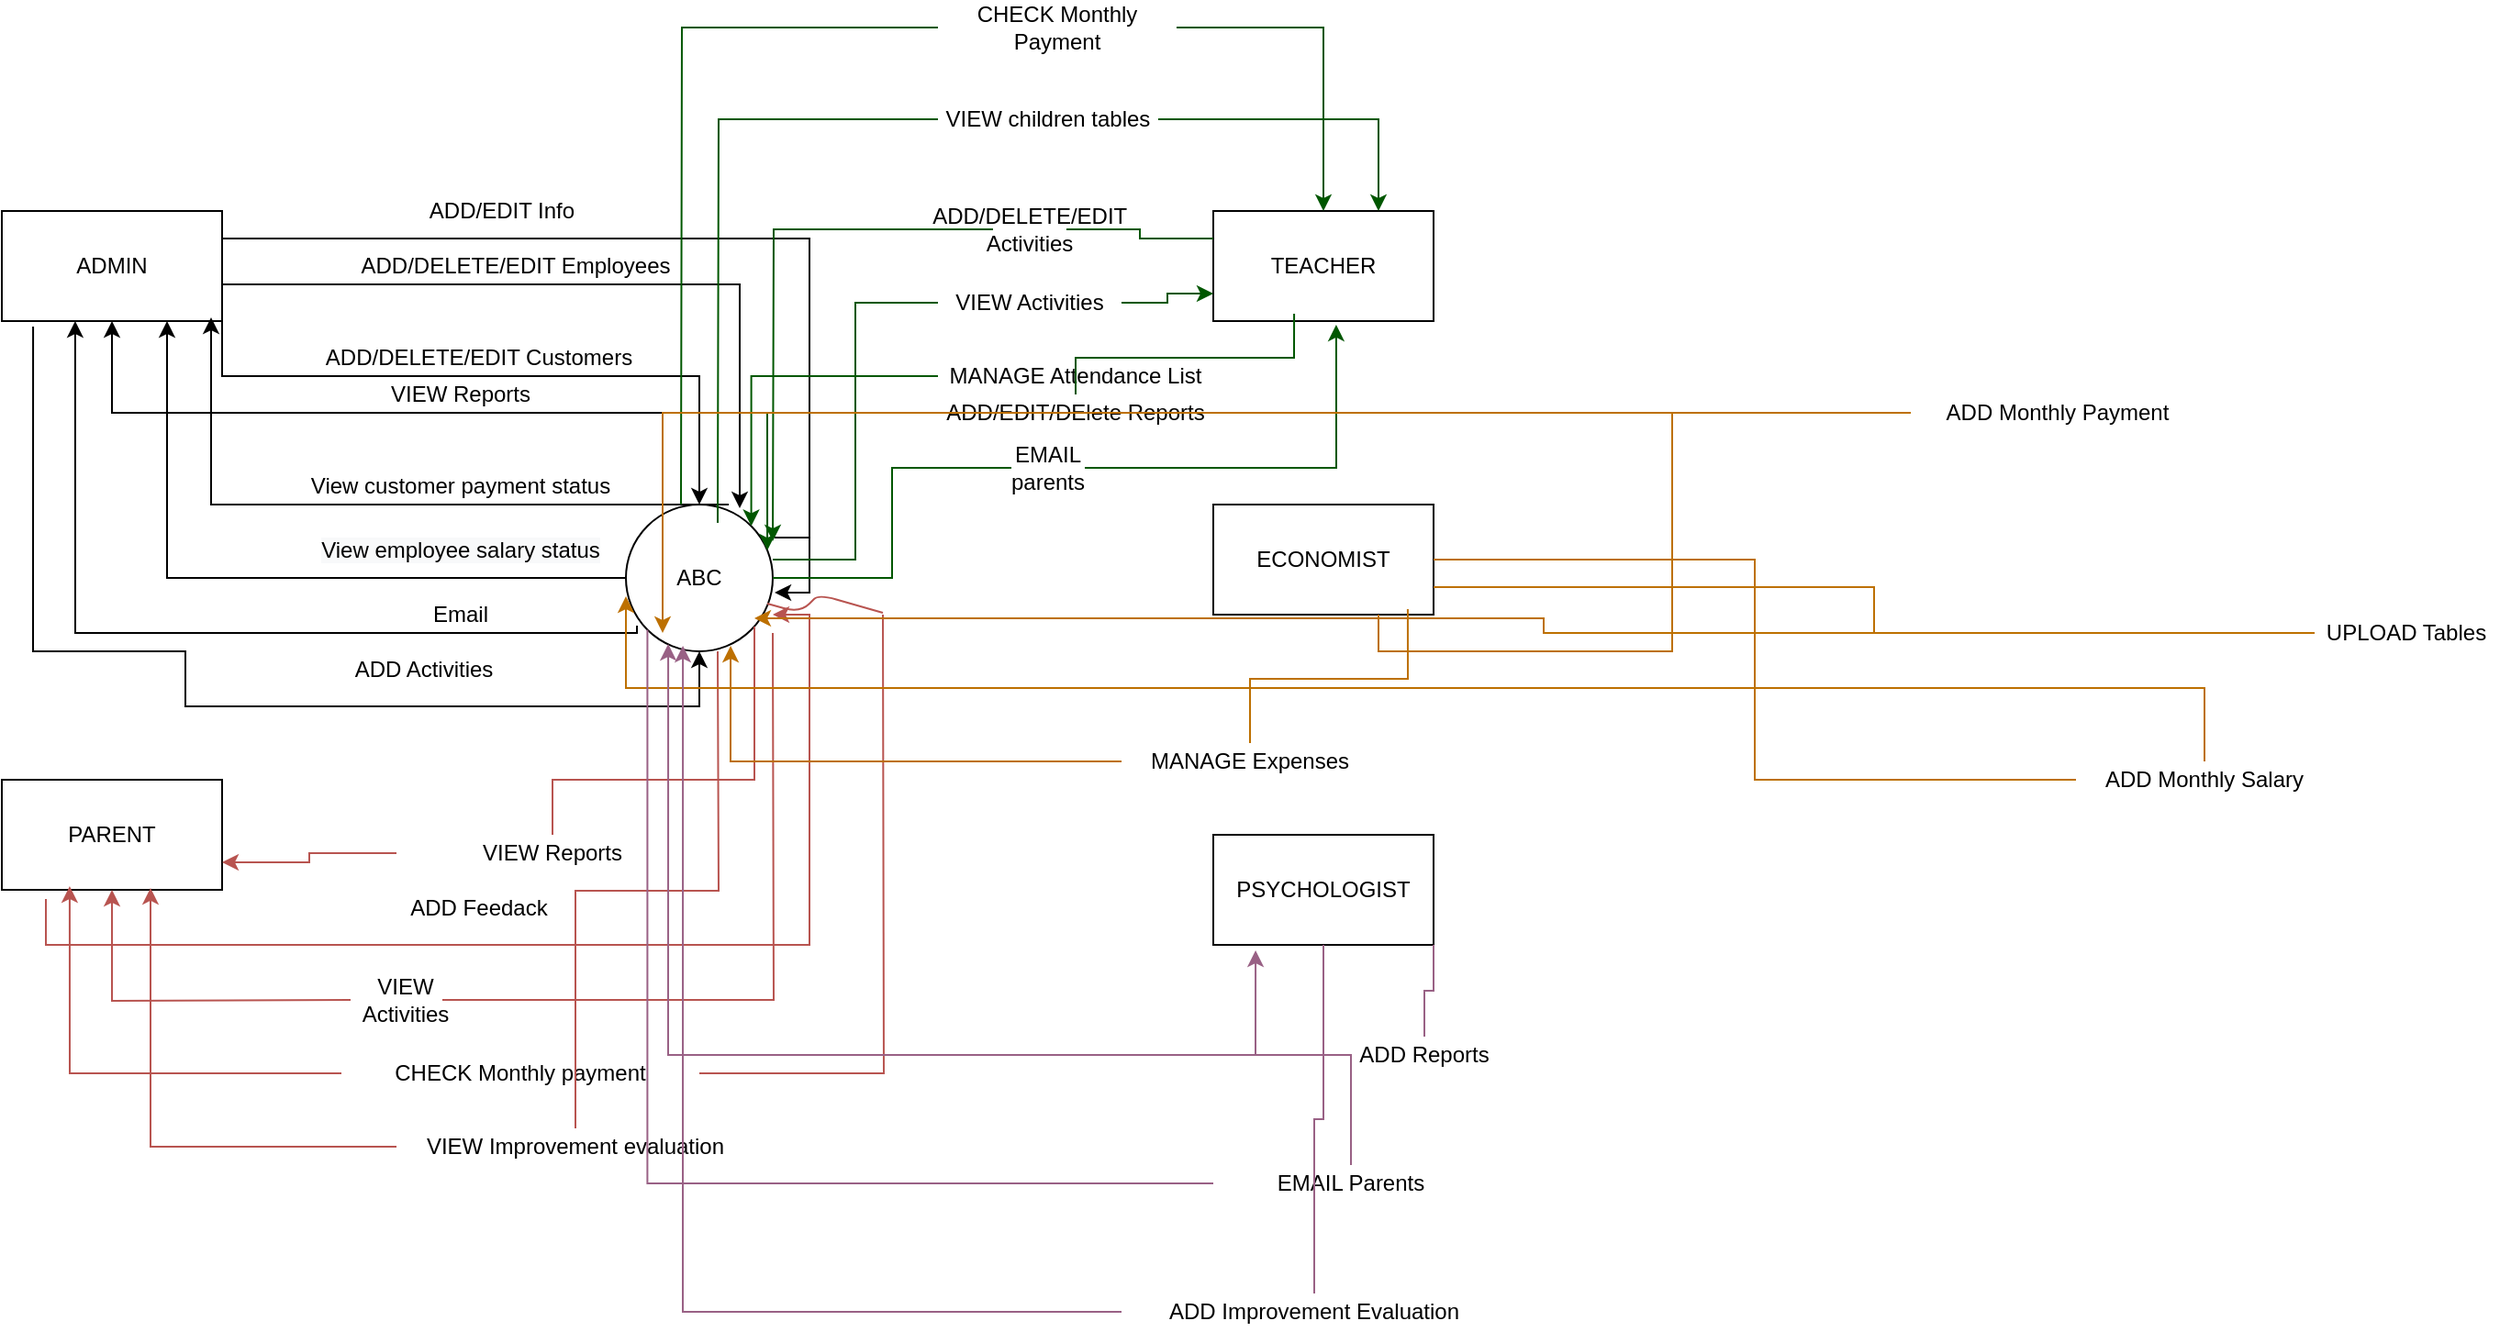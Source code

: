 <mxfile version="13.1.3" type="github"><diagram id="ZMJqPjPRdNSf-XLL9ZrZ" name="Page-1"><mxGraphModel dx="868" dy="1550" grid="1" gridSize="10" guides="1" tooltips="1" connect="1" arrows="1" fold="1" page="1" pageScale="1" pageWidth="850" pageHeight="1100" math="0" shadow="0"><root><mxCell id="0"/><mxCell id="1" parent="0"/><mxCell id="v6guLUIrsLhW8yPqIPT8-1" value="ABC" style="ellipse;whiteSpace=wrap;html=1;aspect=fixed;" vertex="1" parent="1"><mxGeometry x="380" y="190" width="80" height="80" as="geometry"/></mxCell><mxCell id="v6guLUIrsLhW8yPqIPT8-2" value="ADMIN" style="rounded=0;whiteSpace=wrap;html=1;" vertex="1" parent="1"><mxGeometry x="40" y="30" width="120" height="60" as="geometry"/></mxCell><mxCell id="v6guLUIrsLhW8yPqIPT8-3" value="PARENT" style="rounded=0;whiteSpace=wrap;html=1;" vertex="1" parent="1"><mxGeometry x="40" y="340" width="120" height="60" as="geometry"/></mxCell><mxCell id="v6guLUIrsLhW8yPqIPT8-4" value="TEACHER" style="rounded=0;whiteSpace=wrap;html=1;" vertex="1" parent="1"><mxGeometry x="700" y="30" width="120" height="60" as="geometry"/></mxCell><mxCell id="v6guLUIrsLhW8yPqIPT8-5" value="ECONOMIST" style="rounded=0;whiteSpace=wrap;html=1;" vertex="1" parent="1"><mxGeometry x="700" y="190" width="120" height="60" as="geometry"/></mxCell><mxCell id="v6guLUIrsLhW8yPqIPT8-6" value="PSYCHOLOGIST" style="rounded=0;whiteSpace=wrap;html=1;" vertex="1" parent="1"><mxGeometry x="700" y="370" width="120" height="60" as="geometry"/></mxCell><mxCell id="v6guLUIrsLhW8yPqIPT8-11" value="" style="edgeStyle=orthogonalEdgeStyle;rounded=0;orthogonalLoop=1;jettySize=auto;html=1;entryX=0.75;entryY=1;entryDx=0;entryDy=0;" edge="1" parent="1" source="v6guLUIrsLhW8yPqIPT8-1" target="v6guLUIrsLhW8yPqIPT8-2"><mxGeometry relative="1" as="geometry"><mxPoint x="210" y="120" as="sourcePoint"/><mxPoint x="200" y="69" as="targetPoint"/></mxGeometry></mxCell><mxCell id="v6guLUIrsLhW8yPqIPT8-8" value="View customer payment status" style="text;html=1;strokeColor=none;fillColor=none;align=center;verticalAlign=middle;whiteSpace=wrap;rounded=0;rotation=0;" vertex="1" parent="1"><mxGeometry x="195" y="170" width="190" height="20" as="geometry"/></mxCell><mxCell id="v6guLUIrsLhW8yPqIPT8-14" value="" style="edgeStyle=orthogonalEdgeStyle;rounded=0;orthogonalLoop=1;jettySize=auto;html=1;" edge="1" parent="1"><mxGeometry relative="1" as="geometry"><mxPoint x="436" y="190" as="sourcePoint"/><mxPoint x="154" y="88" as="targetPoint"/><Array as="points"><mxPoint x="154" y="190"/></Array></mxGeometry></mxCell><mxCell id="v6guLUIrsLhW8yPqIPT8-12" value="&lt;br&gt;&lt;br&gt;&lt;span style=&quot;color: rgb(0 , 0 , 0) ; font-family: &amp;#34;helvetica&amp;#34; ; font-size: 12px ; font-style: normal ; font-weight: 400 ; letter-spacing: normal ; text-align: center ; text-indent: 0px ; text-transform: none ; word-spacing: 0px ; background-color: rgb(248 , 249 , 250) ; float: none ; display: inline&quot;&gt;View employee salary status&lt;/span&gt;&lt;br&gt;" style="text;html=1;strokeColor=none;fillColor=none;align=center;verticalAlign=middle;whiteSpace=wrap;rounded=0;" vertex="1" parent="1"><mxGeometry x="190" y="190" width="200" height="20" as="geometry"/></mxCell><mxCell id="v6guLUIrsLhW8yPqIPT8-17" style="edgeStyle=orthogonalEdgeStyle;rounded=0;orthogonalLoop=1;jettySize=auto;html=1;entryX=0.775;entryY=0.025;entryDx=0;entryDy=0;entryPerimeter=0;exitX=1;exitY=0.75;exitDx=0;exitDy=0;" edge="1" parent="1" source="v6guLUIrsLhW8yPqIPT8-2" target="v6guLUIrsLhW8yPqIPT8-1"><mxGeometry relative="1" as="geometry"><Array as="points"><mxPoint x="160" y="70"/><mxPoint x="442" y="70"/></Array></mxGeometry></mxCell><mxCell id="v6guLUIrsLhW8yPqIPT8-15" value="ADD/DELETE/EDIT Employees" style="text;html=1;strokeColor=none;fillColor=none;align=center;verticalAlign=middle;whiteSpace=wrap;rounded=0;" vertex="1" parent="1"><mxGeometry x="230" y="50" width="180" height="20" as="geometry"/></mxCell><mxCell id="v6guLUIrsLhW8yPqIPT8-23" value="" style="edgeStyle=orthogonalEdgeStyle;rounded=0;orthogonalLoop=1;jettySize=auto;html=1;exitX=1;exitY=0.75;exitDx=0;exitDy=0;" edge="1" parent="1" source="v6guLUIrsLhW8yPqIPT8-2"><mxGeometry relative="1" as="geometry"><mxPoint x="420" y="190" as="targetPoint"/><Array as="points"><mxPoint x="160" y="120"/><mxPoint x="420" y="120"/></Array></mxGeometry></mxCell><mxCell id="v6guLUIrsLhW8yPqIPT8-20" value="ADD/DELETE/EDIT Customers" style="text;html=1;strokeColor=none;fillColor=none;align=center;verticalAlign=middle;whiteSpace=wrap;rounded=0;" vertex="1" parent="1"><mxGeometry x="215" y="100" width="170" height="20" as="geometry"/></mxCell><mxCell id="v6guLUIrsLhW8yPqIPT8-28" style="edgeStyle=orthogonalEdgeStyle;rounded=0;orthogonalLoop=1;jettySize=auto;html=1;exitX=0.142;exitY=1.05;exitDx=0;exitDy=0;entryX=0.5;entryY=1;entryDx=0;entryDy=0;exitPerimeter=0;" edge="1" parent="1" source="v6guLUIrsLhW8yPqIPT8-2" target="v6guLUIrsLhW8yPqIPT8-1"><mxGeometry relative="1" as="geometry"><Array as="points"><mxPoint x="57" y="270"/><mxPoint x="140" y="270"/><mxPoint x="140" y="300"/><mxPoint x="420" y="300"/></Array></mxGeometry></mxCell><mxCell id="v6guLUIrsLhW8yPqIPT8-24" value="ADD Activities" style="text;html=1;strokeColor=none;fillColor=none;align=center;verticalAlign=middle;whiteSpace=wrap;rounded=0;" vertex="1" parent="1"><mxGeometry x="230" y="270" width="80" height="20" as="geometry"/></mxCell><mxCell id="v6guLUIrsLhW8yPqIPT8-37" style="edgeStyle=orthogonalEdgeStyle;rounded=0;orthogonalLoop=1;jettySize=auto;html=1;entryX=0.333;entryY=1;entryDx=0;entryDy=0;entryPerimeter=0;exitX=0.075;exitY=0.825;exitDx=0;exitDy=0;exitPerimeter=0;" edge="1" parent="1" source="v6guLUIrsLhW8yPqIPT8-1" target="v6guLUIrsLhW8yPqIPT8-2"><mxGeometry relative="1" as="geometry"><mxPoint x="380" y="260" as="sourcePoint"/><Array as="points"><mxPoint x="386" y="260"/><mxPoint x="80" y="260"/></Array></mxGeometry></mxCell><mxCell id="v6guLUIrsLhW8yPqIPT8-29" value="Email" style="text;html=1;strokeColor=none;fillColor=none;align=center;verticalAlign=middle;whiteSpace=wrap;rounded=0;" vertex="1" parent="1"><mxGeometry x="230" y="240" width="120" height="20" as="geometry"/></mxCell><mxCell id="v6guLUIrsLhW8yPqIPT8-35" value="" style="edgeStyle=orthogonalEdgeStyle;rounded=0;orthogonalLoop=1;jettySize=auto;html=1;exitX=1.013;exitY=0.225;exitDx=0;exitDy=0;exitPerimeter=0;" edge="1" parent="1" source="v6guLUIrsLhW8yPqIPT8-1" target="v6guLUIrsLhW8yPqIPT8-2"><mxGeometry relative="1" as="geometry"/></mxCell><mxCell id="v6guLUIrsLhW8yPqIPT8-32" value="VIEW Reports" style="text;html=1;strokeColor=none;fillColor=none;align=center;verticalAlign=middle;whiteSpace=wrap;rounded=0;" vertex="1" parent="1"><mxGeometry x="225" y="120" width="130" height="20" as="geometry"/></mxCell><mxCell id="v6guLUIrsLhW8yPqIPT8-46" value="" style="edgeStyle=orthogonalEdgeStyle;rounded=0;orthogonalLoop=1;jettySize=auto;html=1;entryX=1.013;entryY=0.6;entryDx=0;entryDy=0;entryPerimeter=0;exitX=1;exitY=0.25;exitDx=0;exitDy=0;" edge="1" parent="1" source="v6guLUIrsLhW8yPqIPT8-2" target="v6guLUIrsLhW8yPqIPT8-1"><mxGeometry relative="1" as="geometry"><mxPoint x="562.5" y="20" as="targetPoint"/></mxGeometry></mxCell><mxCell id="v6guLUIrsLhW8yPqIPT8-41" value="ADD/EDIT Info" style="text;html=1;strokeColor=none;fillColor=none;align=center;verticalAlign=middle;whiteSpace=wrap;rounded=0;" vertex="1" parent="1"><mxGeometry x="130" y="20" width="365" height="20" as="geometry"/></mxCell><mxCell id="v6guLUIrsLhW8yPqIPT8-54" style="edgeStyle=orthogonalEdgeStyle;rounded=0;orthogonalLoop=1;jettySize=auto;html=1;entryX=1;entryY=0.75;entryDx=0;entryDy=0;fillColor=#f8cecc;strokeColor=#b85450;" edge="1" parent="1" source="v6guLUIrsLhW8yPqIPT8-49" target="v6guLUIrsLhW8yPqIPT8-3"><mxGeometry relative="1" as="geometry"/></mxCell><mxCell id="v6guLUIrsLhW8yPqIPT8-55" style="edgeStyle=orthogonalEdgeStyle;rounded=0;orthogonalLoop=1;jettySize=auto;html=1;endArrow=none;endFill=0;fillColor=#f8cecc;strokeColor=#b85450;" edge="1" parent="1" source="v6guLUIrsLhW8yPqIPT8-49" target="v6guLUIrsLhW8yPqIPT8-1"><mxGeometry relative="1" as="geometry"><mxPoint x="490" y="420" as="targetPoint"/><Array as="points"><mxPoint x="340" y="340"/><mxPoint x="450" y="340"/></Array></mxGeometry></mxCell><mxCell id="v6guLUIrsLhW8yPqIPT8-49" value="VIEW Reports" style="text;html=1;strokeColor=none;fillColor=none;align=center;verticalAlign=middle;whiteSpace=wrap;rounded=0;" vertex="1" parent="1"><mxGeometry x="255" y="370" width="170" height="20" as="geometry"/></mxCell><mxCell id="v6guLUIrsLhW8yPqIPT8-60" style="edgeStyle=orthogonalEdgeStyle;rounded=0;orthogonalLoop=1;jettySize=auto;html=1;entryX=1;entryY=0.75;entryDx=0;entryDy=0;entryPerimeter=0;endArrow=classic;endFill=1;fillColor=#f8cecc;strokeColor=#b85450;exitX=0.2;exitY=1.083;exitDx=0;exitDy=0;exitPerimeter=0;" edge="1" parent="1" source="v6guLUIrsLhW8yPqIPT8-3" target="v6guLUIrsLhW8yPqIPT8-1"><mxGeometry relative="1" as="geometry"><Array as="points"><mxPoint x="64" y="430"/><mxPoint x="480" y="430"/><mxPoint x="480" y="250"/></Array></mxGeometry></mxCell><mxCell id="v6guLUIrsLhW8yPqIPT8-57" value="ADD Feedack" style="text;html=1;strokeColor=none;fillColor=none;align=center;verticalAlign=middle;whiteSpace=wrap;rounded=0;" vertex="1" parent="1"><mxGeometry x="245" y="400" width="110" height="20" as="geometry"/></mxCell><mxCell id="v6guLUIrsLhW8yPqIPT8-62" style="edgeStyle=orthogonalEdgeStyle;rounded=0;orthogonalLoop=1;jettySize=auto;html=1;entryX=0.5;entryY=1;entryDx=0;entryDy=0;endArrow=classic;endFill=1;fillColor=#f8cecc;strokeColor=#b85450;" edge="1" parent="1" target="v6guLUIrsLhW8yPqIPT8-3"><mxGeometry relative="1" as="geometry"><mxPoint x="230" y="460" as="sourcePoint"/></mxGeometry></mxCell><mxCell id="v6guLUIrsLhW8yPqIPT8-63" style="edgeStyle=orthogonalEdgeStyle;rounded=0;orthogonalLoop=1;jettySize=auto;html=1;endArrow=none;endFill=0;fillColor=#f8cecc;strokeColor=#b85450;" edge="1" parent="1" source="v6guLUIrsLhW8yPqIPT8-61"><mxGeometry relative="1" as="geometry"><mxPoint x="460" y="260" as="targetPoint"/></mxGeometry></mxCell><mxCell id="v6guLUIrsLhW8yPqIPT8-61" value="VIEW Activities" style="text;html=1;strokeColor=none;fillColor=none;align=center;verticalAlign=middle;whiteSpace=wrap;rounded=0;" vertex="1" parent="1"><mxGeometry x="240" y="450" width="40" height="20" as="geometry"/></mxCell><mxCell id="v6guLUIrsLhW8yPqIPT8-65" style="edgeStyle=orthogonalEdgeStyle;rounded=0;orthogonalLoop=1;jettySize=auto;html=1;endArrow=classic;endFill=1;entryX=0.308;entryY=0.967;entryDx=0;entryDy=0;entryPerimeter=0;fillColor=#f8cecc;strokeColor=#b85450;" edge="1" parent="1" source="v6guLUIrsLhW8yPqIPT8-64" target="v6guLUIrsLhW8yPqIPT8-3"><mxGeometry relative="1" as="geometry"><mxPoint x="80" y="410" as="targetPoint"/></mxGeometry></mxCell><mxCell id="v6guLUIrsLhW8yPqIPT8-66" style="edgeStyle=orthogonalEdgeStyle;rounded=0;orthogonalLoop=1;jettySize=auto;html=1;endArrow=none;endFill=0;fillColor=#f8cecc;strokeColor=#b85450;" edge="1" parent="1" source="v6guLUIrsLhW8yPqIPT8-64"><mxGeometry relative="1" as="geometry"><mxPoint x="520" y="250" as="targetPoint"/></mxGeometry></mxCell><mxCell id="v6guLUIrsLhW8yPqIPT8-64" value="CHECK Monthly payment" style="text;html=1;strokeColor=none;fillColor=none;align=center;verticalAlign=middle;whiteSpace=wrap;rounded=0;" vertex="1" parent="1"><mxGeometry x="225" y="490" width="195" height="20" as="geometry"/></mxCell><mxCell id="v6guLUIrsLhW8yPqIPT8-68" value="" style="endArrow=none;html=1;exitX=0.963;exitY=0.675;exitDx=0;exitDy=0;exitPerimeter=0;fillColor=#f8cecc;strokeColor=#b85450;" edge="1" parent="1" source="v6guLUIrsLhW8yPqIPT8-1"><mxGeometry width="50" height="50" relative="1" as="geometry"><mxPoint x="455" y="269" as="sourcePoint"/><mxPoint x="520" y="249" as="targetPoint"/><Array as="points"><mxPoint x="475" y="249"/><mxPoint x="485" y="239"/></Array></mxGeometry></mxCell><mxCell id="v6guLUIrsLhW8yPqIPT8-73" value="" style="edgeStyle=orthogonalEdgeStyle;rounded=0;orthogonalLoop=1;jettySize=auto;html=1;endArrow=classic;endFill=1;entryX=0.675;entryY=0.983;entryDx=0;entryDy=0;entryPerimeter=0;fillColor=#f8cecc;strokeColor=#b85450;" edge="1" parent="1" source="v6guLUIrsLhW8yPqIPT8-69" target="v6guLUIrsLhW8yPqIPT8-3"><mxGeometry relative="1" as="geometry"><mxPoint x="175" y="540" as="targetPoint"/></mxGeometry></mxCell><mxCell id="v6guLUIrsLhW8yPqIPT8-74" style="edgeStyle=orthogonalEdgeStyle;rounded=0;orthogonalLoop=1;jettySize=auto;html=1;endArrow=none;endFill=0;fillColor=#f8cecc;strokeColor=#b85450;" edge="1" parent="1" source="v6guLUIrsLhW8yPqIPT8-69"><mxGeometry relative="1" as="geometry"><mxPoint x="430" y="270" as="targetPoint"/></mxGeometry></mxCell><mxCell id="v6guLUIrsLhW8yPqIPT8-69" value="VIEW Improvement evaluation" style="text;html=1;strokeColor=none;fillColor=none;align=center;verticalAlign=middle;whiteSpace=wrap;rounded=0;" vertex="1" parent="1"><mxGeometry x="255" y="530" width="195" height="20" as="geometry"/></mxCell><mxCell id="v6guLUIrsLhW8yPqIPT8-76" style="edgeStyle=orthogonalEdgeStyle;rounded=0;orthogonalLoop=1;jettySize=auto;html=1;entryX=0;entryY=0.25;entryDx=0;entryDy=0;endArrow=none;endFill=0;fillColor=#008a00;strokeColor=#005700;" edge="1" parent="1" source="v6guLUIrsLhW8yPqIPT8-75" target="v6guLUIrsLhW8yPqIPT8-4"><mxGeometry relative="1" as="geometry"/></mxCell><mxCell id="v6guLUIrsLhW8yPqIPT8-77" style="edgeStyle=orthogonalEdgeStyle;rounded=0;orthogonalLoop=1;jettySize=auto;html=1;endArrow=classic;endFill=1;fillColor=#008a00;strokeColor=#005700;" edge="1" parent="1" source="v6guLUIrsLhW8yPqIPT8-75"><mxGeometry relative="1" as="geometry"><mxPoint x="460" y="210" as="targetPoint"/></mxGeometry></mxCell><mxCell id="v6guLUIrsLhW8yPqIPT8-75" value="ADD/DELETE/EDIT Activities" style="text;html=1;strokeColor=none;fillColor=none;align=center;verticalAlign=middle;whiteSpace=wrap;rounded=0;" vertex="1" parent="1"><mxGeometry x="580" y="30" width="40" height="20" as="geometry"/></mxCell><mxCell id="v6guLUIrsLhW8yPqIPT8-79" style="edgeStyle=orthogonalEdgeStyle;rounded=0;orthogonalLoop=1;jettySize=auto;html=1;entryX=0;entryY=0.75;entryDx=0;entryDy=0;endArrow=classic;endFill=1;fillColor=#008a00;strokeColor=#005700;" edge="1" parent="1" source="v6guLUIrsLhW8yPqIPT8-78" target="v6guLUIrsLhW8yPqIPT8-4"><mxGeometry relative="1" as="geometry"><Array as="points"><mxPoint x="675" y="80"/><mxPoint x="675" y="75"/></Array></mxGeometry></mxCell><mxCell id="v6guLUIrsLhW8yPqIPT8-80" style="edgeStyle=orthogonalEdgeStyle;rounded=0;orthogonalLoop=1;jettySize=auto;html=1;endArrow=none;endFill=0;fillColor=#008a00;strokeColor=#005700;entryX=1;entryY=0.375;entryDx=0;entryDy=0;entryPerimeter=0;" edge="1" parent="1" source="v6guLUIrsLhW8yPqIPT8-78" target="v6guLUIrsLhW8yPqIPT8-1"><mxGeometry relative="1" as="geometry"><mxPoint x="470" y="230" as="targetPoint"/></mxGeometry></mxCell><mxCell id="v6guLUIrsLhW8yPqIPT8-78" value="VIEW Activities" style="text;html=1;strokeColor=none;fillColor=none;align=center;verticalAlign=middle;whiteSpace=wrap;rounded=0;" vertex="1" parent="1"><mxGeometry x="550" y="70" width="100" height="20" as="geometry"/></mxCell><mxCell id="v6guLUIrsLhW8yPqIPT8-82" style="edgeStyle=orthogonalEdgeStyle;rounded=0;orthogonalLoop=1;jettySize=auto;html=1;entryX=1;entryY=0;entryDx=0;entryDy=0;endArrow=classic;endFill=1;fillColor=#008a00;strokeColor=#005700;" edge="1" parent="1" source="v6guLUIrsLhW8yPqIPT8-81" target="v6guLUIrsLhW8yPqIPT8-1"><mxGeometry relative="1" as="geometry"/></mxCell><mxCell id="v6guLUIrsLhW8yPqIPT8-81" value="MANAGE Attendance List" style="text;html=1;strokeColor=none;fillColor=none;align=center;verticalAlign=middle;whiteSpace=wrap;rounded=0;" vertex="1" parent="1"><mxGeometry x="550" y="110" width="150" height="20" as="geometry"/></mxCell><mxCell id="v6guLUIrsLhW8yPqIPT8-85" style="edgeStyle=orthogonalEdgeStyle;rounded=0;orthogonalLoop=1;jettySize=auto;html=1;entryX=0.558;entryY=1.033;entryDx=0;entryDy=0;entryPerimeter=0;endArrow=classic;endFill=1;fillColor=#008a00;strokeColor=#005700;" edge="1" parent="1" source="v6guLUIrsLhW8yPqIPT8-84" target="v6guLUIrsLhW8yPqIPT8-4"><mxGeometry relative="1" as="geometry"/></mxCell><mxCell id="v6guLUIrsLhW8yPqIPT8-86" style="edgeStyle=orthogonalEdgeStyle;rounded=0;orthogonalLoop=1;jettySize=auto;html=1;entryX=1;entryY=0.5;entryDx=0;entryDy=0;endArrow=none;endFill=0;fillColor=#008a00;strokeColor=#005700;" edge="1" parent="1" source="v6guLUIrsLhW8yPqIPT8-84" target="v6guLUIrsLhW8yPqIPT8-1"><mxGeometry relative="1" as="geometry"/></mxCell><mxCell id="v6guLUIrsLhW8yPqIPT8-84" value="EMAIL parents" style="text;html=1;strokeColor=none;fillColor=none;align=center;verticalAlign=middle;whiteSpace=wrap;rounded=0;" vertex="1" parent="1"><mxGeometry x="590" y="160" width="40" height="20" as="geometry"/></mxCell><mxCell id="v6guLUIrsLhW8yPqIPT8-90" style="edgeStyle=orthogonalEdgeStyle;rounded=0;orthogonalLoop=1;jettySize=auto;html=1;entryX=0.963;entryY=0.313;entryDx=0;entryDy=0;entryPerimeter=0;endArrow=classic;endFill=1;fillColor=#008a00;strokeColor=#005700;" edge="1" parent="1" source="v6guLUIrsLhW8yPqIPT8-87" target="v6guLUIrsLhW8yPqIPT8-1"><mxGeometry relative="1" as="geometry"/></mxCell><mxCell id="v6guLUIrsLhW8yPqIPT8-91" style="edgeStyle=orthogonalEdgeStyle;rounded=0;orthogonalLoop=1;jettySize=auto;html=1;entryX=0.367;entryY=0.933;entryDx=0;entryDy=0;entryPerimeter=0;endArrow=none;endFill=0;fillColor=#008a00;strokeColor=#005700;" edge="1" parent="1" source="v6guLUIrsLhW8yPqIPT8-87" target="v6guLUIrsLhW8yPqIPT8-4"><mxGeometry relative="1" as="geometry"/></mxCell><mxCell id="v6guLUIrsLhW8yPqIPT8-87" value="ADD/EDIT/DElete Reports" style="text;html=1;strokeColor=none;fillColor=none;align=center;verticalAlign=middle;whiteSpace=wrap;rounded=0;" vertex="1" parent="1"><mxGeometry x="550" y="130" width="150" height="20" as="geometry"/></mxCell><mxCell id="v6guLUIrsLhW8yPqIPT8-97" style="edgeStyle=orthogonalEdgeStyle;rounded=0;orthogonalLoop=1;jettySize=auto;html=1;entryX=0.75;entryY=0;entryDx=0;entryDy=0;endArrow=classic;endFill=1;fillColor=#008a00;strokeColor=#005700;" edge="1" parent="1" source="v6guLUIrsLhW8yPqIPT8-96" target="v6guLUIrsLhW8yPqIPT8-4"><mxGeometry relative="1" as="geometry"/></mxCell><mxCell id="v6guLUIrsLhW8yPqIPT8-98" style="edgeStyle=orthogonalEdgeStyle;rounded=0;orthogonalLoop=1;jettySize=auto;html=1;endArrow=none;endFill=0;fillColor=#008a00;strokeColor=#005700;" edge="1" parent="1" source="v6guLUIrsLhW8yPqIPT8-96"><mxGeometry relative="1" as="geometry"><mxPoint x="430" y="200" as="targetPoint"/></mxGeometry></mxCell><mxCell id="v6guLUIrsLhW8yPqIPT8-96" value="VIEW children tables" style="text;html=1;strokeColor=none;fillColor=none;align=center;verticalAlign=middle;whiteSpace=wrap;rounded=0;" vertex="1" parent="1"><mxGeometry x="550" y="-30" width="120" height="20" as="geometry"/></mxCell><mxCell id="v6guLUIrsLhW8yPqIPT8-100" style="edgeStyle=orthogonalEdgeStyle;rounded=0;orthogonalLoop=1;jettySize=auto;html=1;entryX=0.5;entryY=0;entryDx=0;entryDy=0;endArrow=classic;endFill=1;fillColor=#008a00;strokeColor=#005700;" edge="1" parent="1" source="v6guLUIrsLhW8yPqIPT8-99" target="v6guLUIrsLhW8yPqIPT8-4"><mxGeometry relative="1" as="geometry"/></mxCell><mxCell id="v6guLUIrsLhW8yPqIPT8-101" style="edgeStyle=orthogonalEdgeStyle;rounded=0;orthogonalLoop=1;jettySize=auto;html=1;endArrow=none;endFill=0;fillColor=#008a00;strokeColor=#005700;" edge="1" parent="1" source="v6guLUIrsLhW8yPqIPT8-99"><mxGeometry relative="1" as="geometry"><mxPoint x="410" y="190" as="targetPoint"/></mxGeometry></mxCell><mxCell id="v6guLUIrsLhW8yPqIPT8-99" value="CHECK Monthly Payment" style="text;html=1;strokeColor=none;fillColor=none;align=center;verticalAlign=middle;whiteSpace=wrap;rounded=0;" vertex="1" parent="1"><mxGeometry x="550" y="-80" width="130" height="20" as="geometry"/></mxCell><mxCell id="v6guLUIrsLhW8yPqIPT8-103" style="edgeStyle=orthogonalEdgeStyle;rounded=0;orthogonalLoop=1;jettySize=auto;html=1;entryX=0.25;entryY=0.875;entryDx=0;entryDy=0;entryPerimeter=0;endArrow=classic;endFill=1;fillColor=#f0a30a;strokeColor=#BD7000;" edge="1" parent="1" source="v6guLUIrsLhW8yPqIPT8-102" target="v6guLUIrsLhW8yPqIPT8-1"><mxGeometry relative="1" as="geometry"/></mxCell><mxCell id="v6guLUIrsLhW8yPqIPT8-104" style="edgeStyle=orthogonalEdgeStyle;rounded=0;orthogonalLoop=1;jettySize=auto;html=1;endArrow=none;endFill=0;entryX=0.75;entryY=1;entryDx=0;entryDy=0;fillColor=#f0a30a;strokeColor=#BD7000;" edge="1" parent="1" source="v6guLUIrsLhW8yPqIPT8-102" target="v6guLUIrsLhW8yPqIPT8-5"><mxGeometry relative="1" as="geometry"><mxPoint x="790" y="260" as="targetPoint"/></mxGeometry></mxCell><mxCell id="v6guLUIrsLhW8yPqIPT8-102" value="ADD Monthly Payment" style="text;html=1;strokeColor=none;fillColor=none;align=center;verticalAlign=middle;whiteSpace=wrap;rounded=0;" vertex="1" parent="1"><mxGeometry x="1080" y="130" width="160" height="20" as="geometry"/></mxCell><mxCell id="v6guLUIrsLhW8yPqIPT8-106" style="edgeStyle=orthogonalEdgeStyle;rounded=0;orthogonalLoop=1;jettySize=auto;html=1;endArrow=classic;endFill=1;fillColor=#f0a30a;strokeColor=#BD7000;" edge="1" parent="1" source="v6guLUIrsLhW8yPqIPT8-105"><mxGeometry relative="1" as="geometry"><mxPoint x="380" y="240" as="targetPoint"/><Array as="points"><mxPoint x="380" y="290"/></Array></mxGeometry></mxCell><mxCell id="v6guLUIrsLhW8yPqIPT8-107" style="edgeStyle=orthogonalEdgeStyle;rounded=0;orthogonalLoop=1;jettySize=auto;html=1;entryX=1;entryY=0.5;entryDx=0;entryDy=0;endArrow=none;endFill=0;fillColor=#f0a30a;strokeColor=#BD7000;" edge="1" parent="1" source="v6guLUIrsLhW8yPqIPT8-105" target="v6guLUIrsLhW8yPqIPT8-5"><mxGeometry relative="1" as="geometry"/></mxCell><mxCell id="v6guLUIrsLhW8yPqIPT8-105" value="ADD Monthly Salary" style="text;html=1;strokeColor=none;fillColor=none;align=center;verticalAlign=middle;whiteSpace=wrap;rounded=0;" vertex="1" parent="1"><mxGeometry x="1170" y="330" width="140" height="20" as="geometry"/></mxCell><mxCell id="v6guLUIrsLhW8yPqIPT8-110" style="edgeStyle=orthogonalEdgeStyle;rounded=0;orthogonalLoop=1;jettySize=auto;html=1;entryX=0.713;entryY=0.963;entryDx=0;entryDy=0;entryPerimeter=0;endArrow=classic;endFill=1;fillColor=#f0a30a;strokeColor=#BD7000;" edge="1" parent="1" source="v6guLUIrsLhW8yPqIPT8-108" target="v6guLUIrsLhW8yPqIPT8-1"><mxGeometry relative="1" as="geometry"/></mxCell><mxCell id="v6guLUIrsLhW8yPqIPT8-111" style="edgeStyle=orthogonalEdgeStyle;rounded=0;orthogonalLoop=1;jettySize=auto;html=1;entryX=0.883;entryY=0.95;entryDx=0;entryDy=0;entryPerimeter=0;endArrow=none;endFill=0;fillColor=#f0a30a;strokeColor=#BD7000;" edge="1" parent="1" source="v6guLUIrsLhW8yPqIPT8-108" target="v6guLUIrsLhW8yPqIPT8-5"><mxGeometry relative="1" as="geometry"/></mxCell><mxCell id="v6guLUIrsLhW8yPqIPT8-108" value="MANAGE Expenses" style="text;html=1;strokeColor=none;fillColor=none;align=center;verticalAlign=middle;whiteSpace=wrap;rounded=0;" vertex="1" parent="1"><mxGeometry x="650" y="320" width="140" height="20" as="geometry"/></mxCell><mxCell id="v6guLUIrsLhW8yPqIPT8-113" style="edgeStyle=orthogonalEdgeStyle;rounded=0;orthogonalLoop=1;jettySize=auto;html=1;entryX=0.875;entryY=0.775;entryDx=0;entryDy=0;entryPerimeter=0;endArrow=classic;endFill=1;fillColor=#f0a30a;strokeColor=#BD7000;" edge="1" parent="1" source="v6guLUIrsLhW8yPqIPT8-112" target="v6guLUIrsLhW8yPqIPT8-1"><mxGeometry relative="1" as="geometry"/></mxCell><mxCell id="v6guLUIrsLhW8yPqIPT8-114" style="edgeStyle=orthogonalEdgeStyle;rounded=0;orthogonalLoop=1;jettySize=auto;html=1;entryX=1;entryY=0.75;entryDx=0;entryDy=0;endArrow=none;endFill=0;fillColor=#f0a30a;strokeColor=#BD7000;" edge="1" parent="1" source="v6guLUIrsLhW8yPqIPT8-112" target="v6guLUIrsLhW8yPqIPT8-5"><mxGeometry relative="1" as="geometry"/></mxCell><mxCell id="v6guLUIrsLhW8yPqIPT8-112" value="UPLOAD Tables" style="text;html=1;strokeColor=none;fillColor=none;align=center;verticalAlign=middle;whiteSpace=wrap;rounded=0;" vertex="1" parent="1"><mxGeometry x="1300" y="250" width="100" height="20" as="geometry"/></mxCell><mxCell id="v6guLUIrsLhW8yPqIPT8-117" style="edgeStyle=orthogonalEdgeStyle;rounded=0;orthogonalLoop=1;jettySize=auto;html=1;entryX=0.288;entryY=0.95;entryDx=0;entryDy=0;entryPerimeter=0;endArrow=classic;endFill=1;gradientColor=#d5739d;fillColor=#e6d0de;strokeColor=#996185;" edge="1" parent="1" source="v6guLUIrsLhW8yPqIPT8-116" target="v6guLUIrsLhW8yPqIPT8-1"><mxGeometry relative="1" as="geometry"/></mxCell><mxCell id="v6guLUIrsLhW8yPqIPT8-118" style="edgeStyle=orthogonalEdgeStyle;rounded=0;orthogonalLoop=1;jettySize=auto;html=1;entryX=1;entryY=1;entryDx=0;entryDy=0;endArrow=none;endFill=0;gradientColor=#d5739d;fillColor=#e6d0de;strokeColor=#996185;" edge="1" parent="1" source="v6guLUIrsLhW8yPqIPT8-116" target="v6guLUIrsLhW8yPqIPT8-6"><mxGeometry relative="1" as="geometry"/></mxCell><mxCell id="v6guLUIrsLhW8yPqIPT8-116" value="ADD Reports" style="text;html=1;strokeColor=none;fillColor=none;align=center;verticalAlign=middle;whiteSpace=wrap;rounded=0;" vertex="1" parent="1"><mxGeometry x="750" y="480" width="130" height="20" as="geometry"/></mxCell><mxCell id="v6guLUIrsLhW8yPqIPT8-120" style="edgeStyle=orthogonalEdgeStyle;rounded=0;orthogonalLoop=1;jettySize=auto;html=1;entryX=0.192;entryY=1.05;entryDx=0;entryDy=0;entryPerimeter=0;endArrow=classic;endFill=1;gradientColor=#d5739d;fillColor=#e6d0de;strokeColor=#996185;" edge="1" parent="1" source="v6guLUIrsLhW8yPqIPT8-119" target="v6guLUIrsLhW8yPqIPT8-6"><mxGeometry relative="1" as="geometry"/></mxCell><mxCell id="v6guLUIrsLhW8yPqIPT8-122" value="" style="edgeStyle=orthogonalEdgeStyle;rounded=0;orthogonalLoop=1;jettySize=auto;html=1;endArrow=none;endFill=0;entryX=0;entryY=1;entryDx=0;entryDy=0;gradientColor=#d5739d;fillColor=#e6d0de;strokeColor=#996185;" edge="1" parent="1" source="v6guLUIrsLhW8yPqIPT8-119" target="v6guLUIrsLhW8yPqIPT8-1"><mxGeometry relative="1" as="geometry"><mxPoint x="620" y="560" as="targetPoint"/></mxGeometry></mxCell><mxCell id="v6guLUIrsLhW8yPqIPT8-119" value="EMAIL Parents" style="text;html=1;strokeColor=none;fillColor=none;align=center;verticalAlign=middle;whiteSpace=wrap;rounded=0;" vertex="1" parent="1"><mxGeometry x="700" y="550" width="150" height="20" as="geometry"/></mxCell><mxCell id="v6guLUIrsLhW8yPqIPT8-124" style="edgeStyle=orthogonalEdgeStyle;rounded=0;orthogonalLoop=1;jettySize=auto;html=1;entryX=0.388;entryY=0.963;entryDx=0;entryDy=0;entryPerimeter=0;endArrow=classic;endFill=1;gradientColor=#d5739d;fillColor=#e6d0de;strokeColor=#996185;" edge="1" parent="1" source="v6guLUIrsLhW8yPqIPT8-123" target="v6guLUIrsLhW8yPqIPT8-1"><mxGeometry relative="1" as="geometry"/></mxCell><mxCell id="v6guLUIrsLhW8yPqIPT8-125" style="edgeStyle=orthogonalEdgeStyle;rounded=0;orthogonalLoop=1;jettySize=auto;html=1;endArrow=none;endFill=0;gradientColor=#d5739d;fillColor=#e6d0de;strokeColor=#996185;" edge="1" parent="1" source="v6guLUIrsLhW8yPqIPT8-123" target="v6guLUIrsLhW8yPqIPT8-6"><mxGeometry relative="1" as="geometry"/></mxCell><mxCell id="v6guLUIrsLhW8yPqIPT8-123" value="ADD Improvement Evaluation" style="text;html=1;strokeColor=none;fillColor=none;align=center;verticalAlign=middle;whiteSpace=wrap;rounded=0;" vertex="1" parent="1"><mxGeometry x="650" y="620" width="210" height="20" as="geometry"/></mxCell></root></mxGraphModel></diagram></mxfile>